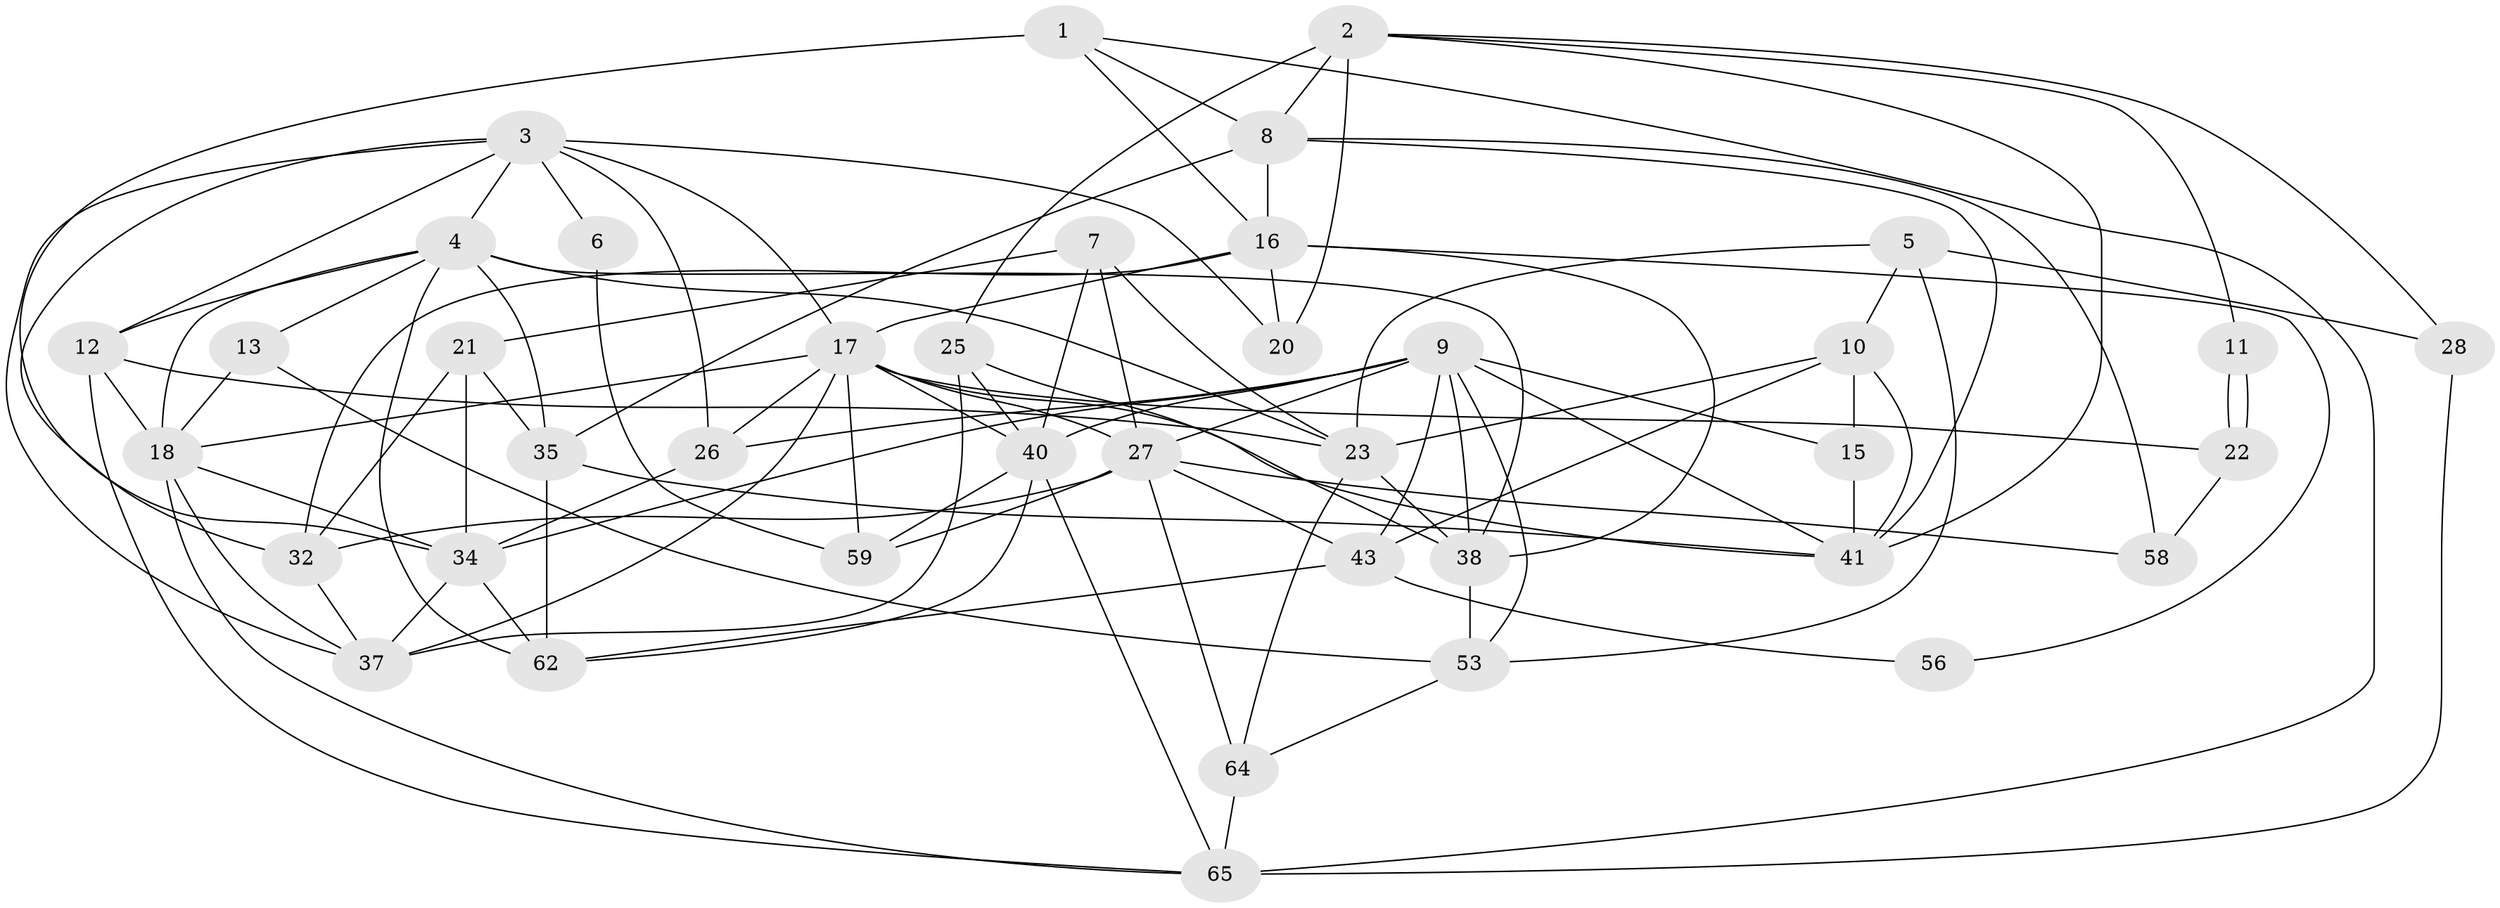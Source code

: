 // original degree distribution, {4: 0.30434782608695654, 5: 0.21739130434782608, 6: 0.11594202898550725, 2: 0.14492753623188406, 3: 0.2028985507246377, 7: 0.014492753623188406}
// Generated by graph-tools (version 1.1) at 2025/42/03/06/25 10:42:01]
// undirected, 40 vertices, 104 edges
graph export_dot {
graph [start="1"]
  node [color=gray90,style=filled];
  1 [super="+46"];
  2 [super="+24"];
  3 [super="+33"];
  4 [super="+67"];
  5 [super="+49"];
  6;
  7;
  8 [super="+55"];
  9 [super="+14"];
  10 [super="+36"];
  11;
  12 [super="+60"];
  13 [super="+51"];
  15 [super="+19"];
  16 [super="+39"];
  17 [super="+29"];
  18 [super="+30"];
  20;
  21 [super="+68"];
  22;
  23 [super="+31"];
  25 [super="+47"];
  26 [super="+63"];
  27 [super="+44"];
  28;
  32;
  34 [super="+52"];
  35 [super="+48"];
  37 [super="+50"];
  38 [super="+57"];
  40 [super="+45"];
  41 [super="+42"];
  43 [super="+61"];
  53 [super="+54"];
  56;
  58;
  59 [super="+69"];
  62;
  64;
  65 [super="+66"];
  1 -- 65;
  1 -- 34;
  1 -- 8;
  1 -- 16;
  2 -- 8;
  2 -- 11;
  2 -- 25 [weight=2];
  2 -- 20;
  2 -- 28;
  2 -- 41;
  3 -- 32;
  3 -- 6;
  3 -- 20;
  3 -- 26;
  3 -- 17;
  3 -- 12;
  3 -- 37;
  3 -- 4;
  4 -- 23;
  4 -- 62;
  4 -- 12;
  4 -- 13;
  4 -- 35;
  4 -- 18;
  4 -- 38;
  5 -- 28;
  5 -- 10;
  5 -- 53;
  5 -- 23;
  6 -- 59;
  7 -- 21;
  7 -- 23;
  7 -- 27;
  7 -- 40;
  8 -- 41;
  8 -- 58;
  8 -- 35;
  8 -- 16;
  9 -- 15;
  9 -- 26;
  9 -- 38;
  9 -- 34;
  9 -- 40;
  9 -- 27;
  9 -- 53;
  9 -- 41;
  9 -- 43;
  10 -- 43;
  10 -- 41;
  10 -- 23;
  10 -- 15;
  11 -- 22;
  11 -- 22;
  12 -- 23;
  12 -- 65;
  12 -- 18;
  13 -- 18;
  13 -- 53;
  15 -- 41;
  16 -- 20;
  16 -- 32;
  16 -- 38;
  16 -- 17;
  16 -- 56;
  17 -- 40;
  17 -- 27;
  17 -- 41;
  17 -- 18;
  17 -- 22;
  17 -- 59;
  17 -- 37;
  17 -- 26;
  18 -- 37;
  18 -- 65;
  18 -- 34;
  21 -- 35;
  21 -- 32;
  21 -- 34;
  22 -- 58;
  23 -- 64;
  23 -- 38;
  25 -- 38;
  25 -- 37;
  25 -- 40;
  26 -- 34;
  27 -- 43;
  27 -- 32;
  27 -- 64;
  27 -- 58;
  27 -- 59;
  28 -- 65;
  32 -- 37;
  34 -- 62;
  34 -- 37;
  35 -- 41;
  35 -- 62;
  38 -- 53;
  40 -- 62;
  40 -- 65;
  40 -- 59;
  43 -- 62;
  43 -- 56;
  53 -- 64;
  64 -- 65;
}

